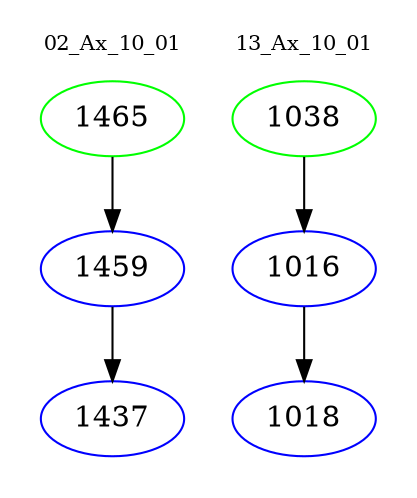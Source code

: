 digraph{
subgraph cluster_0 {
color = white
label = "02_Ax_10_01";
fontsize=10;
T0_1465 [label="1465", color="green"]
T0_1465 -> T0_1459 [color="black"]
T0_1459 [label="1459", color="blue"]
T0_1459 -> T0_1437 [color="black"]
T0_1437 [label="1437", color="blue"]
}
subgraph cluster_1 {
color = white
label = "13_Ax_10_01";
fontsize=10;
T1_1038 [label="1038", color="green"]
T1_1038 -> T1_1016 [color="black"]
T1_1016 [label="1016", color="blue"]
T1_1016 -> T1_1018 [color="black"]
T1_1018 [label="1018", color="blue"]
}
}
